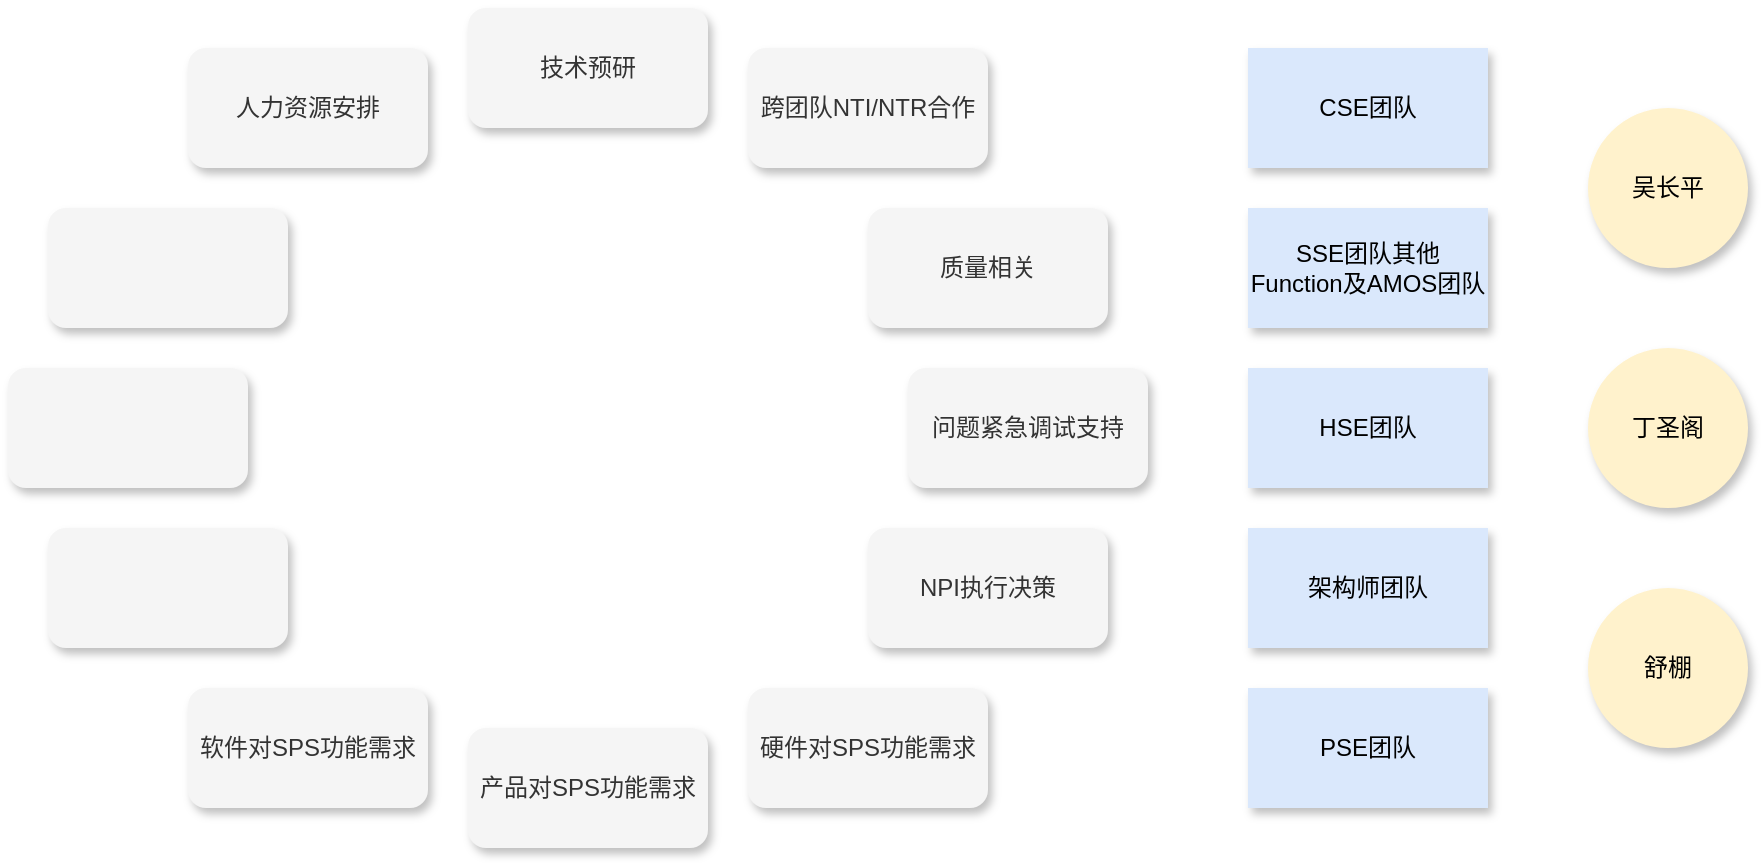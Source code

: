<mxfile version="14.5.3" type="github">
  <diagram id="JyYF5JdYcZ_D7zoRh5Ry" name="Page-1">
    <mxGraphModel dx="1665" dy="525" grid="1" gridSize="10" guides="1" tooltips="1" connect="1" arrows="1" fold="1" page="1" pageScale="1" pageWidth="850" pageHeight="1100" math="0" shadow="0">
      <root>
        <mxCell id="0" />
        <mxCell id="1" parent="0" />
        <mxCell id="3CB8qozqZjZjH3ISDlrA-1" value="丁圣阁" style="ellipse;whiteSpace=wrap;html=1;aspect=fixed;shadow=1;labelBackgroundColor=none;fillColor=#fff2cc;align=center;strokeColor=none;" vertex="1" parent="1">
          <mxGeometry x="740" y="240" width="80" height="80" as="geometry" />
        </mxCell>
        <mxCell id="3CB8qozqZjZjH3ISDlrA-2" value="人力资源安排" style="rounded=1;whiteSpace=wrap;html=1;shadow=1;labelBackgroundColor=none;align=center;fontColor=#333333;fillColor=#f5f5f5;strokeColor=none;" vertex="1" parent="1">
          <mxGeometry x="40" y="90" width="120" height="60" as="geometry" />
        </mxCell>
        <mxCell id="3CB8qozqZjZjH3ISDlrA-3" value="技术预研" style="rounded=1;whiteSpace=wrap;html=1;shadow=1;labelBackgroundColor=none;align=center;fontColor=#333333;fillColor=#f5f5f5;strokeColor=none;" vertex="1" parent="1">
          <mxGeometry x="180" y="70" width="120" height="60" as="geometry" />
        </mxCell>
        <mxCell id="3CB8qozqZjZjH3ISDlrA-4" value="跨团队NTI/NTR合作" style="rounded=1;whiteSpace=wrap;html=1;shadow=1;labelBackgroundColor=none;align=center;fontColor=#333333;fillColor=#f5f5f5;strokeColor=none;" vertex="1" parent="1">
          <mxGeometry x="320" y="90" width="120" height="60" as="geometry" />
        </mxCell>
        <mxCell id="3CB8qozqZjZjH3ISDlrA-6" value="软件对SPS功能需求" style="rounded=1;whiteSpace=wrap;html=1;shadow=1;labelBackgroundColor=none;align=center;fontColor=#333333;fillColor=#f5f5f5;strokeColor=none;" vertex="1" parent="1">
          <mxGeometry x="40" y="410" width="120" height="60" as="geometry" />
        </mxCell>
        <mxCell id="3CB8qozqZjZjH3ISDlrA-7" value="产品对SPS功能需求" style="rounded=1;whiteSpace=wrap;html=1;shadow=1;labelBackgroundColor=none;align=center;fontColor=#333333;fillColor=#f5f5f5;strokeColor=none;" vertex="1" parent="1">
          <mxGeometry x="180" y="430" width="120" height="60" as="geometry" />
        </mxCell>
        <mxCell id="3CB8qozqZjZjH3ISDlrA-8" value="硬件对SPS功能需求" style="rounded=1;whiteSpace=wrap;html=1;shadow=1;labelBackgroundColor=none;align=center;fontColor=#333333;fillColor=#f5f5f5;strokeColor=none;" vertex="1" parent="1">
          <mxGeometry x="320" y="410" width="120" height="60" as="geometry" />
        </mxCell>
        <mxCell id="3CB8qozqZjZjH3ISDlrA-9" value="质量相关" style="rounded=1;whiteSpace=wrap;html=1;shadow=1;labelBackgroundColor=none;align=center;fontColor=#333333;fillColor=#f5f5f5;strokeColor=none;" vertex="1" parent="1">
          <mxGeometry x="380" y="170" width="120" height="60" as="geometry" />
        </mxCell>
        <mxCell id="3CB8qozqZjZjH3ISDlrA-10" value="NPI执行决策" style="rounded=1;whiteSpace=wrap;html=1;shadow=1;labelBackgroundColor=none;align=center;fontColor=#333333;fillColor=#f5f5f5;strokeColor=none;" vertex="1" parent="1">
          <mxGeometry x="380" y="330" width="120" height="60" as="geometry" />
        </mxCell>
        <mxCell id="3CB8qozqZjZjH3ISDlrA-11" value="" style="rounded=1;whiteSpace=wrap;html=1;shadow=1;labelBackgroundColor=none;align=center;fontColor=#333333;fillColor=#f5f5f5;strokeColor=none;" vertex="1" parent="1">
          <mxGeometry x="-30" y="170" width="120" height="60" as="geometry" />
        </mxCell>
        <mxCell id="3CB8qozqZjZjH3ISDlrA-12" value="" style="rounded=1;whiteSpace=wrap;html=1;shadow=1;labelBackgroundColor=none;align=center;fontColor=#333333;fillColor=#f5f5f5;strokeColor=none;" vertex="1" parent="1">
          <mxGeometry x="-30" y="330" width="120" height="60" as="geometry" />
        </mxCell>
        <mxCell id="3CB8qozqZjZjH3ISDlrA-13" value="" style="rounded=1;whiteSpace=wrap;html=1;shadow=1;labelBackgroundColor=none;align=center;fontColor=#333333;fillColor=#f5f5f5;strokeColor=none;" vertex="1" parent="1">
          <mxGeometry x="-50" y="250" width="120" height="60" as="geometry" />
        </mxCell>
        <mxCell id="3CB8qozqZjZjH3ISDlrA-14" value="问题紧急调试支持" style="rounded=1;whiteSpace=wrap;html=1;shadow=1;labelBackgroundColor=none;align=center;fontColor=#333333;fillColor=#f5f5f5;strokeColor=none;" vertex="1" parent="1">
          <mxGeometry x="400" y="250" width="120" height="60" as="geometry" />
        </mxCell>
        <mxCell id="3CB8qozqZjZjH3ISDlrA-15" value="CSE团队" style="rounded=0;whiteSpace=wrap;html=1;shadow=1;labelBackgroundColor=none;fillColor=#dae8fc;align=center;strokeColor=none;" vertex="1" parent="1">
          <mxGeometry x="570" y="90" width="120" height="60" as="geometry" />
        </mxCell>
        <mxCell id="3CB8qozqZjZjH3ISDlrA-16" value="SSE团队其他Function及AMOS团队" style="rounded=0;whiteSpace=wrap;html=1;shadow=1;labelBackgroundColor=none;fillColor=#dae8fc;align=center;strokeColor=none;" vertex="1" parent="1">
          <mxGeometry x="570" y="170" width="120" height="60" as="geometry" />
        </mxCell>
        <mxCell id="3CB8qozqZjZjH3ISDlrA-17" value="HSE团队" style="rounded=0;whiteSpace=wrap;html=1;shadow=1;labelBackgroundColor=none;fillColor=#dae8fc;align=center;strokeColor=none;" vertex="1" parent="1">
          <mxGeometry x="570" y="250" width="120" height="60" as="geometry" />
        </mxCell>
        <mxCell id="3CB8qozqZjZjH3ISDlrA-18" value="PSE团队" style="rounded=0;whiteSpace=wrap;html=1;shadow=1;labelBackgroundColor=none;fillColor=#dae8fc;align=center;strokeColor=none;" vertex="1" parent="1">
          <mxGeometry x="570" y="410" width="120" height="60" as="geometry" />
        </mxCell>
        <mxCell id="3CB8qozqZjZjH3ISDlrA-19" value="架构师团队" style="rounded=0;whiteSpace=wrap;html=1;shadow=1;labelBackgroundColor=none;fillColor=#dae8fc;align=center;strokeColor=none;" vertex="1" parent="1">
          <mxGeometry x="570" y="330" width="120" height="60" as="geometry" />
        </mxCell>
        <mxCell id="3CB8qozqZjZjH3ISDlrA-20" value="吴长平" style="ellipse;whiteSpace=wrap;html=1;aspect=fixed;shadow=1;labelBackgroundColor=none;fillColor=#fff2cc;align=center;strokeColor=none;" vertex="1" parent="1">
          <mxGeometry x="740" y="120" width="80" height="80" as="geometry" />
        </mxCell>
        <mxCell id="3CB8qozqZjZjH3ISDlrA-21" value="舒棚" style="ellipse;whiteSpace=wrap;html=1;aspect=fixed;shadow=1;labelBackgroundColor=none;fillColor=#fff2cc;align=center;strokeColor=none;" vertex="1" parent="1">
          <mxGeometry x="740" y="360" width="80" height="80" as="geometry" />
        </mxCell>
      </root>
    </mxGraphModel>
  </diagram>
</mxfile>
